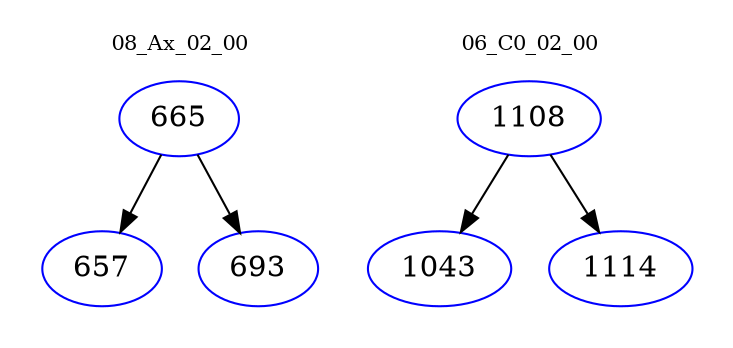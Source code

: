 digraph{
subgraph cluster_0 {
color = white
label = "08_Ax_02_00";
fontsize=10;
T0_665 [label="665", color="blue"]
T0_665 -> T0_657 [color="black"]
T0_657 [label="657", color="blue"]
T0_665 -> T0_693 [color="black"]
T0_693 [label="693", color="blue"]
}
subgraph cluster_1 {
color = white
label = "06_C0_02_00";
fontsize=10;
T1_1108 [label="1108", color="blue"]
T1_1108 -> T1_1043 [color="black"]
T1_1043 [label="1043", color="blue"]
T1_1108 -> T1_1114 [color="black"]
T1_1114 [label="1114", color="blue"]
}
}
